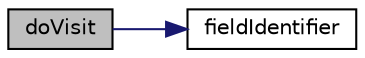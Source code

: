 digraph "doVisit"
{
 // LATEX_PDF_SIZE
  edge [fontname="Helvetica",fontsize="10",labelfontname="Helvetica",labelfontsize="10"];
  node [fontname="Helvetica",fontsize="10",shape=record];
  rankdir="LR";
  Node1 [label="doVisit",height=0.2,width=0.4,color="black", fillcolor="grey75", style="filled", fontcolor="black",tooltip=" "];
  Node1 -> Node2 [color="midnightblue",fontsize="10",style="solid",fontname="Helvetica"];
  Node2 [label="fieldIdentifier",height=0.2,width=0.4,color="black", fillcolor="white", style="filled",URL="$cluon-complete_8hpp.html#afab98cfce6f426b1a7deea4ca827a245",tooltip=" "];
}
